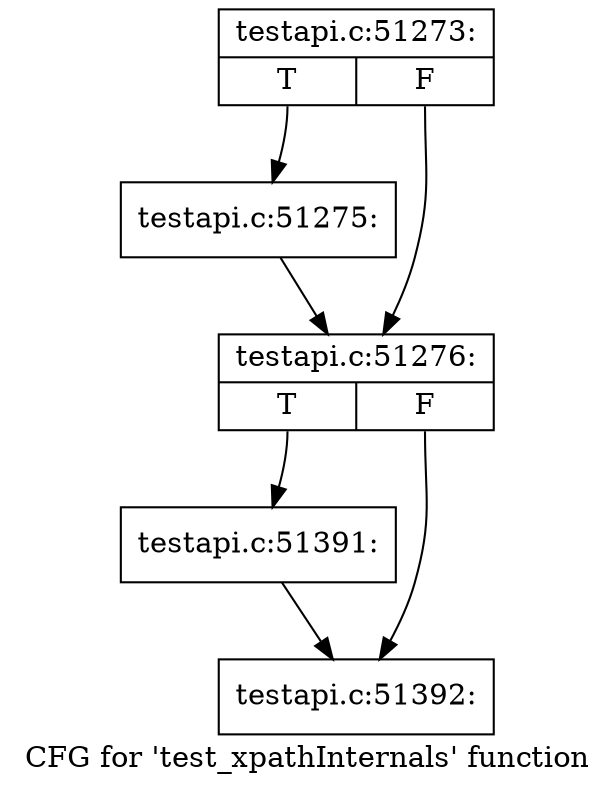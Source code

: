 digraph "CFG for 'test_xpathInternals' function" {
	label="CFG for 'test_xpathInternals' function";

	Node0x59e65b0 [shape=record,label="{testapi.c:51273:|{<s0>T|<s1>F}}"];
	Node0x59e65b0:s0 -> Node0x59ef800;
	Node0x59e65b0:s1 -> Node0x59408b0;
	Node0x59ef800 [shape=record,label="{testapi.c:51275:}"];
	Node0x59ef800 -> Node0x59408b0;
	Node0x59408b0 [shape=record,label="{testapi.c:51276:|{<s0>T|<s1>F}}"];
	Node0x59408b0:s0 -> Node0x3843660;
	Node0x59408b0:s1 -> Node0x3afee80;
	Node0x3843660 [shape=record,label="{testapi.c:51391:}"];
	Node0x3843660 -> Node0x3afee80;
	Node0x3afee80 [shape=record,label="{testapi.c:51392:}"];
}
